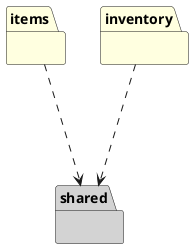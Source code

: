 @startuml
package shared #lightgrey {
}
package items #lightyellow {
}
package inventory #lightyellow {
}

items ...> shared
inventory ...> shared
@enduml